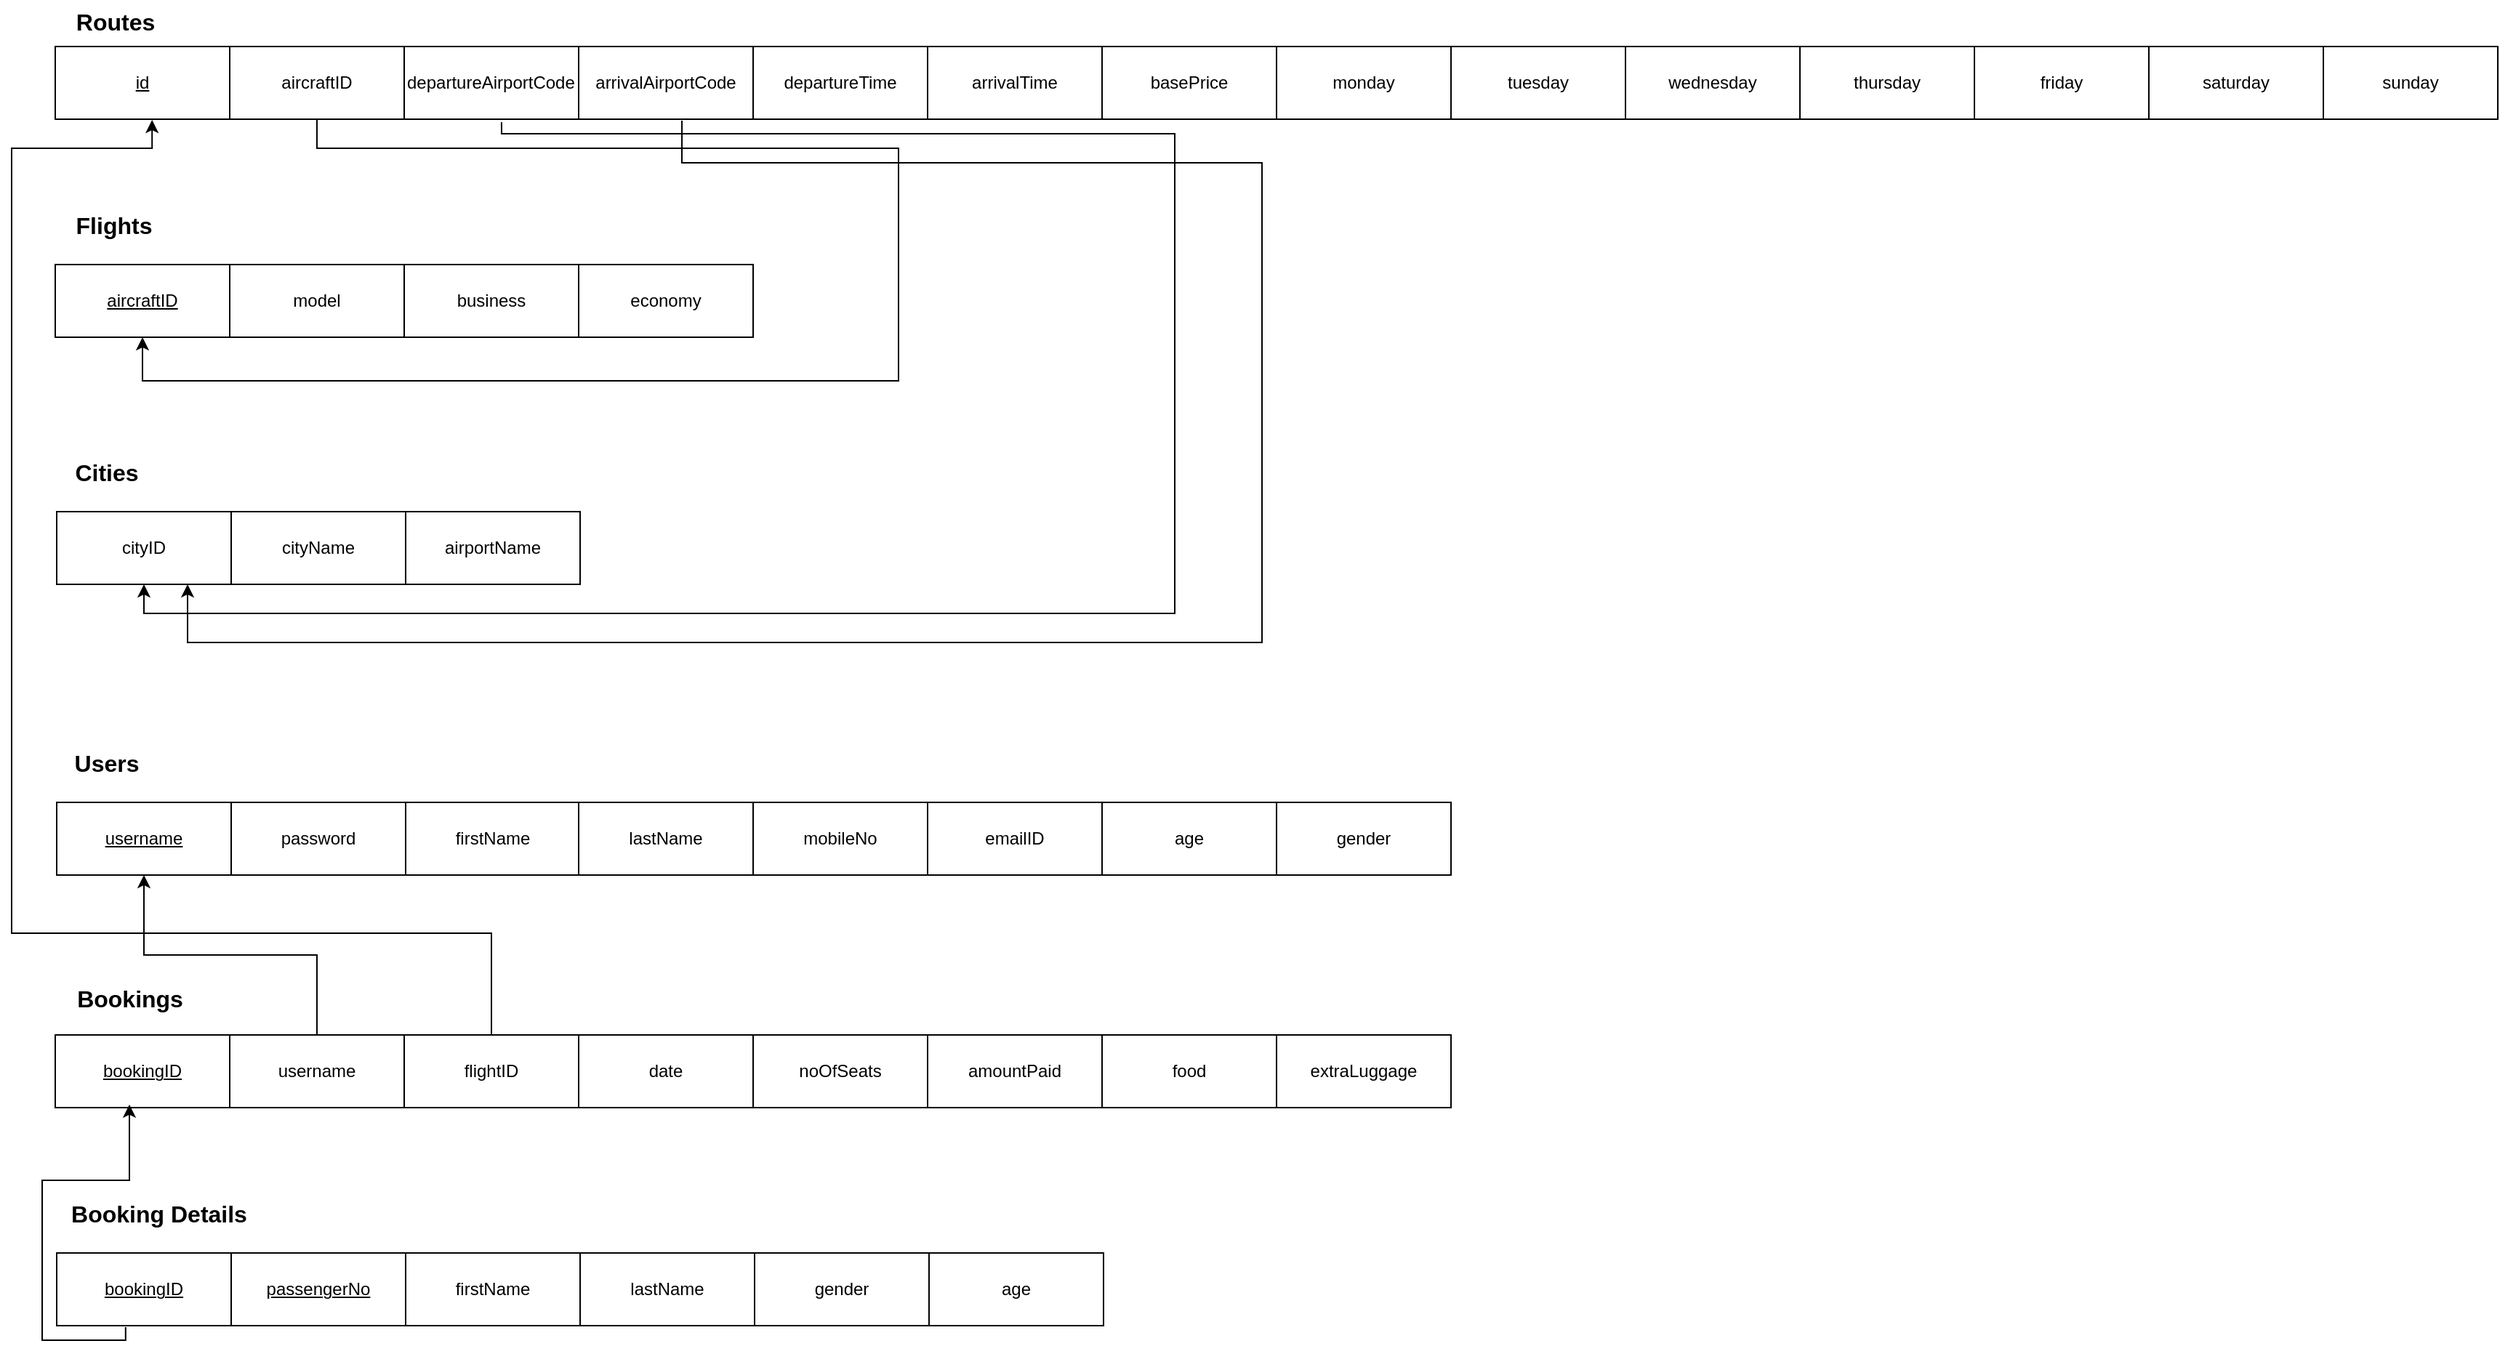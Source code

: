 <mxfile version="24.7.12">
  <diagram name="Page-1" id="sCcfLyy0vtP1j9GHQ2U_">
    <mxGraphModel dx="1114" dy="628" grid="1" gridSize="10" guides="1" tooltips="1" connect="1" arrows="1" fold="1" page="1" pageScale="1" pageWidth="850" pageHeight="1100" math="0" shadow="0">
      <root>
        <mxCell id="0" />
        <mxCell id="1" parent="0" />
        <mxCell id="HDAIHqW3xJN0AV3oF5u7-3" value="&lt;u&gt;id&lt;/u&gt;" style="rounded=0;whiteSpace=wrap;html=1;" parent="1" vertex="1">
          <mxGeometry x="40" y="80" width="120" height="50" as="geometry" />
        </mxCell>
        <mxCell id="HDAIHqW3xJN0AV3oF5u7-4" value="aircraftID" style="rounded=0;whiteSpace=wrap;html=1;" parent="1" vertex="1">
          <mxGeometry x="160" y="80" width="120" height="50" as="geometry" />
        </mxCell>
        <mxCell id="HDAIHqW3xJN0AV3oF5u7-5" value="&lt;div align=&quot;left&quot;&gt;departureAirportCode&lt;span style=&quot;white-space: pre;&quot;&gt;&#x9;&lt;/span&gt;&lt;/div&gt;" style="rounded=0;whiteSpace=wrap;html=1;align=left;" parent="1" vertex="1">
          <mxGeometry x="280" y="80" width="120" height="50" as="geometry" />
        </mxCell>
        <mxCell id="HDAIHqW3xJN0AV3oF5u7-6" value="arrivalAirportCode" style="rounded=0;whiteSpace=wrap;html=1;" parent="1" vertex="1">
          <mxGeometry x="400" y="80" width="120" height="50" as="geometry" />
        </mxCell>
        <mxCell id="HDAIHqW3xJN0AV3oF5u7-7" value="departureTime" style="rounded=0;whiteSpace=wrap;html=1;" parent="1" vertex="1">
          <mxGeometry x="520" y="80" width="120" height="50" as="geometry" />
        </mxCell>
        <mxCell id="HDAIHqW3xJN0AV3oF5u7-8" value="arrivalTime" style="rounded=0;whiteSpace=wrap;html=1;" parent="1" vertex="1">
          <mxGeometry x="640" y="80" width="120" height="50" as="geometry" />
        </mxCell>
        <mxCell id="HDAIHqW3xJN0AV3oF5u7-9" value="basePrice" style="rounded=0;whiteSpace=wrap;html=1;" parent="1" vertex="1">
          <mxGeometry x="760" y="80" width="120" height="50" as="geometry" />
        </mxCell>
        <mxCell id="HDAIHqW3xJN0AV3oF5u7-10" value="monday" style="rounded=0;whiteSpace=wrap;html=1;" parent="1" vertex="1">
          <mxGeometry x="880" y="80" width="120" height="50" as="geometry" />
        </mxCell>
        <mxCell id="HDAIHqW3xJN0AV3oF5u7-11" value="tuesday" style="rounded=0;whiteSpace=wrap;html=1;" parent="1" vertex="1">
          <mxGeometry x="1000" y="80" width="120" height="50" as="geometry" />
        </mxCell>
        <mxCell id="HDAIHqW3xJN0AV3oF5u7-12" value="wednesday" style="rounded=0;whiteSpace=wrap;html=1;" parent="1" vertex="1">
          <mxGeometry x="1120" y="80" width="120" height="50" as="geometry" />
        </mxCell>
        <mxCell id="HDAIHqW3xJN0AV3oF5u7-13" value="thursday" style="rounded=0;whiteSpace=wrap;html=1;" parent="1" vertex="1">
          <mxGeometry x="1240" y="80" width="120" height="50" as="geometry" />
        </mxCell>
        <mxCell id="HDAIHqW3xJN0AV3oF5u7-14" value="friday" style="rounded=0;whiteSpace=wrap;html=1;" parent="1" vertex="1">
          <mxGeometry x="1360" y="80" width="120" height="50" as="geometry" />
        </mxCell>
        <mxCell id="HDAIHqW3xJN0AV3oF5u7-15" value="saturday" style="rounded=0;whiteSpace=wrap;html=1;" parent="1" vertex="1">
          <mxGeometry x="1480" y="80" width="120" height="50" as="geometry" />
        </mxCell>
        <mxCell id="HDAIHqW3xJN0AV3oF5u7-16" value="sunday" style="rounded=0;whiteSpace=wrap;html=1;" parent="1" vertex="1">
          <mxGeometry x="1600" y="80" width="120" height="50" as="geometry" />
        </mxCell>
        <mxCell id="HDAIHqW3xJN0AV3oF5u7-17" value="&lt;b&gt;&lt;font style=&quot;font-size: 16px;&quot;&gt;Routes&lt;/font&gt;&lt;/b&gt;" style="text;html=1;align=center;verticalAlign=middle;resizable=0;points=[];autosize=1;strokeColor=none;fillColor=none;" parent="1" vertex="1">
          <mxGeometry x="41" y="48" width="80" height="30" as="geometry" />
        </mxCell>
        <mxCell id="HDAIHqW3xJN0AV3oF5u7-18" value="&lt;u&gt;aircraftID&lt;/u&gt;" style="rounded=0;whiteSpace=wrap;html=1;" parent="1" vertex="1">
          <mxGeometry x="40" y="230" width="120" height="50" as="geometry" />
        </mxCell>
        <mxCell id="HDAIHqW3xJN0AV3oF5u7-19" value="model" style="rounded=0;whiteSpace=wrap;html=1;" parent="1" vertex="1">
          <mxGeometry x="160" y="230" width="120" height="50" as="geometry" />
        </mxCell>
        <mxCell id="HDAIHqW3xJN0AV3oF5u7-20" value="business" style="rounded=0;whiteSpace=wrap;html=1;" parent="1" vertex="1">
          <mxGeometry x="280" y="230" width="120" height="50" as="geometry" />
        </mxCell>
        <mxCell id="HDAIHqW3xJN0AV3oF5u7-21" value="economy" style="rounded=0;whiteSpace=wrap;html=1;" parent="1" vertex="1">
          <mxGeometry x="400" y="230" width="120" height="50" as="geometry" />
        </mxCell>
        <mxCell id="HDAIHqW3xJN0AV3oF5u7-22" value="&lt;b&gt;&lt;font style=&quot;font-size: 16px;&quot;&gt;Flights&lt;/font&gt;&lt;/b&gt;" style="text;html=1;align=center;verticalAlign=middle;resizable=0;points=[];autosize=1;strokeColor=none;fillColor=none;" parent="1" vertex="1">
          <mxGeometry x="40" y="188" width="80" height="30" as="geometry" />
        </mxCell>
        <mxCell id="HDAIHqW3xJN0AV3oF5u7-23" value="" style="endArrow=classic;html=1;rounded=0;exitX=0.5;exitY=1;exitDx=0;exitDy=0;entryX=0.5;entryY=1;entryDx=0;entryDy=0;edgeStyle=orthogonalEdgeStyle;elbow=vertical;" parent="1" source="HDAIHqW3xJN0AV3oF5u7-4" target="HDAIHqW3xJN0AV3oF5u7-18" edge="1">
          <mxGeometry width="50" height="50" relative="1" as="geometry">
            <mxPoint x="450" y="310" as="sourcePoint" />
            <mxPoint x="500" y="260" as="targetPoint" />
            <Array as="points">
              <mxPoint x="220" y="150" />
              <mxPoint x="620" y="150" />
              <mxPoint x="620" y="310" />
              <mxPoint x="100" y="310" />
            </Array>
          </mxGeometry>
        </mxCell>
        <mxCell id="HDAIHqW3xJN0AV3oF5u7-24" value="cityID" style="rounded=0;whiteSpace=wrap;html=1;" parent="1" vertex="1">
          <mxGeometry x="41" y="400" width="120" height="50" as="geometry" />
        </mxCell>
        <mxCell id="HDAIHqW3xJN0AV3oF5u7-25" value="cityName" style="rounded=0;whiteSpace=wrap;html=1;" parent="1" vertex="1">
          <mxGeometry x="161" y="400" width="120" height="50" as="geometry" />
        </mxCell>
        <mxCell id="HDAIHqW3xJN0AV3oF5u7-26" value="airportName" style="rounded=0;whiteSpace=wrap;html=1;" parent="1" vertex="1">
          <mxGeometry x="281" y="400" width="120" height="50" as="geometry" />
        </mxCell>
        <mxCell id="HDAIHqW3xJN0AV3oF5u7-27" value="" style="endArrow=classic;html=1;rounded=0;entryX=0.5;entryY=1;entryDx=0;entryDy=0;exitX=0.558;exitY=1.04;exitDx=0;exitDy=0;exitPerimeter=0;edgeStyle=orthogonalEdgeStyle;" parent="1" source="HDAIHqW3xJN0AV3oF5u7-5" target="HDAIHqW3xJN0AV3oF5u7-24" edge="1">
          <mxGeometry width="50" height="50" relative="1" as="geometry">
            <mxPoint x="70" y="520" as="sourcePoint" />
            <mxPoint x="120" y="470" as="targetPoint" />
            <Array as="points">
              <mxPoint x="347" y="140" />
              <mxPoint x="810" y="140" />
              <mxPoint x="810" y="470" />
              <mxPoint x="101" y="470" />
            </Array>
          </mxGeometry>
        </mxCell>
        <mxCell id="HDAIHqW3xJN0AV3oF5u7-28" value="" style="endArrow=classic;html=1;rounded=0;entryX=0.75;entryY=1;entryDx=0;entryDy=0;edgeStyle=orthogonalEdgeStyle;exitX=0.592;exitY=1.02;exitDx=0;exitDy=0;exitPerimeter=0;" parent="1" source="HDAIHqW3xJN0AV3oF5u7-6" target="HDAIHqW3xJN0AV3oF5u7-24" edge="1">
          <mxGeometry width="50" height="50" relative="1" as="geometry">
            <mxPoint x="450" y="360" as="sourcePoint" />
            <mxPoint x="500" y="310" as="targetPoint" />
            <Array as="points">
              <mxPoint x="471" y="160" />
              <mxPoint x="870" y="160" />
              <mxPoint x="870" y="490" />
              <mxPoint x="131" y="490" />
            </Array>
          </mxGeometry>
        </mxCell>
        <mxCell id="HDAIHqW3xJN0AV3oF5u7-29" value="&lt;b&gt;&lt;font style=&quot;font-size: 16px;&quot;&gt;Cities&lt;/font&gt;&lt;/b&gt;" style="text;html=1;align=center;verticalAlign=middle;resizable=0;points=[];autosize=1;strokeColor=none;fillColor=none;" parent="1" vertex="1">
          <mxGeometry x="40" y="358" width="70" height="30" as="geometry" />
        </mxCell>
        <mxCell id="HDAIHqW3xJN0AV3oF5u7-30" value="&lt;u&gt;username&lt;/u&gt;" style="rounded=0;whiteSpace=wrap;html=1;" parent="1" vertex="1">
          <mxGeometry x="41" y="600" width="120" height="50" as="geometry" />
        </mxCell>
        <mxCell id="HDAIHqW3xJN0AV3oF5u7-31" value="password" style="rounded=0;whiteSpace=wrap;html=1;" parent="1" vertex="1">
          <mxGeometry x="161" y="600" width="120" height="50" as="geometry" />
        </mxCell>
        <mxCell id="HDAIHqW3xJN0AV3oF5u7-32" value="firstName" style="rounded=0;whiteSpace=wrap;html=1;" parent="1" vertex="1">
          <mxGeometry x="281" y="600" width="120" height="50" as="geometry" />
        </mxCell>
        <mxCell id="HDAIHqW3xJN0AV3oF5u7-33" value="lastName" style="rounded=0;whiteSpace=wrap;html=1;" parent="1" vertex="1">
          <mxGeometry x="400" y="600" width="120" height="50" as="geometry" />
        </mxCell>
        <mxCell id="HDAIHqW3xJN0AV3oF5u7-34" value="mobileNo" style="rounded=0;whiteSpace=wrap;html=1;" parent="1" vertex="1">
          <mxGeometry x="520" y="600" width="120" height="50" as="geometry" />
        </mxCell>
        <mxCell id="HDAIHqW3xJN0AV3oF5u7-35" value="emailID" style="rounded=0;whiteSpace=wrap;html=1;" parent="1" vertex="1">
          <mxGeometry x="640" y="600" width="120" height="50" as="geometry" />
        </mxCell>
        <mxCell id="HDAIHqW3xJN0AV3oF5u7-36" value="age" style="rounded=0;whiteSpace=wrap;html=1;" parent="1" vertex="1">
          <mxGeometry x="760" y="600" width="120" height="50" as="geometry" />
        </mxCell>
        <mxCell id="HDAIHqW3xJN0AV3oF5u7-37" value="gender" style="rounded=0;whiteSpace=wrap;html=1;" parent="1" vertex="1">
          <mxGeometry x="880" y="600" width="120" height="50" as="geometry" />
        </mxCell>
        <mxCell id="HDAIHqW3xJN0AV3oF5u7-38" value="&lt;b&gt;&lt;font style=&quot;font-size: 16px;&quot;&gt;Users&lt;/font&gt;&lt;/b&gt;" style="text;html=1;align=center;verticalAlign=middle;resizable=0;points=[];autosize=1;strokeColor=none;fillColor=none;" parent="1" vertex="1">
          <mxGeometry x="40" y="558" width="70" height="30" as="geometry" />
        </mxCell>
        <mxCell id="HDAIHqW3xJN0AV3oF5u7-39" value="&lt;u&gt;bookingID&lt;/u&gt;" style="rounded=0;whiteSpace=wrap;html=1;" parent="1" vertex="1">
          <mxGeometry x="40" y="760" width="120" height="50" as="geometry" />
        </mxCell>
        <mxCell id="HDAIHqW3xJN0AV3oF5u7-40" value="username" style="rounded=0;whiteSpace=wrap;html=1;" parent="1" vertex="1">
          <mxGeometry x="160" y="760" width="120" height="50" as="geometry" />
        </mxCell>
        <mxCell id="HDAIHqW3xJN0AV3oF5u7-41" value="flightID" style="rounded=0;whiteSpace=wrap;html=1;" parent="1" vertex="1">
          <mxGeometry x="280" y="760" width="120" height="50" as="geometry" />
        </mxCell>
        <mxCell id="HDAIHqW3xJN0AV3oF5u7-42" value="date" style="rounded=0;whiteSpace=wrap;html=1;" parent="1" vertex="1">
          <mxGeometry x="400" y="760" width="120" height="50" as="geometry" />
        </mxCell>
        <mxCell id="HDAIHqW3xJN0AV3oF5u7-43" value="noOfSeats" style="rounded=0;whiteSpace=wrap;html=1;" parent="1" vertex="1">
          <mxGeometry x="520" y="760" width="120" height="50" as="geometry" />
        </mxCell>
        <mxCell id="HDAIHqW3xJN0AV3oF5u7-44" value="amountPaid" style="rounded=0;whiteSpace=wrap;html=1;" parent="1" vertex="1">
          <mxGeometry x="640" y="760" width="120" height="50" as="geometry" />
        </mxCell>
        <mxCell id="HDAIHqW3xJN0AV3oF5u7-45" value="food" style="rounded=0;whiteSpace=wrap;html=1;" parent="1" vertex="1">
          <mxGeometry x="760" y="760" width="120" height="50" as="geometry" />
        </mxCell>
        <mxCell id="HDAIHqW3xJN0AV3oF5u7-46" value="extraLuggage" style="rounded=0;whiteSpace=wrap;html=1;" parent="1" vertex="1">
          <mxGeometry x="880" y="760" width="120" height="50" as="geometry" />
        </mxCell>
        <mxCell id="HDAIHqW3xJN0AV3oF5u7-47" value="&lt;b&gt;&lt;font style=&quot;font-size: 16px;&quot;&gt;Bookings&lt;/font&gt;&lt;/b&gt;" style="text;html=1;align=center;verticalAlign=middle;resizable=0;points=[];autosize=1;strokeColor=none;fillColor=none;" parent="1" vertex="1">
          <mxGeometry x="41" y="720" width="100" height="30" as="geometry" />
        </mxCell>
        <mxCell id="HDAIHqW3xJN0AV3oF5u7-48" value="" style="endArrow=classic;html=1;rounded=0;exitX=0.5;exitY=0;exitDx=0;exitDy=0;exitPerimeter=0;entryX=0.5;entryY=1;entryDx=0;entryDy=0;edgeStyle=orthogonalEdgeStyle;" parent="1" source="HDAIHqW3xJN0AV3oF5u7-40" target="HDAIHqW3xJN0AV3oF5u7-30" edge="1">
          <mxGeometry width="50" height="50" relative="1" as="geometry">
            <mxPoint x="220" y="750" as="sourcePoint" />
            <mxPoint x="270" y="700" as="targetPoint" />
          </mxGeometry>
        </mxCell>
        <mxCell id="HDAIHqW3xJN0AV3oF5u7-49" value="" style="endArrow=classic;html=1;rounded=0;exitX=0.5;exitY=0;exitDx=0;exitDy=0;entryX=0.555;entryY=1.01;entryDx=0;entryDy=0;entryPerimeter=0;edgeStyle=orthogonalEdgeStyle;" parent="1" source="HDAIHqW3xJN0AV3oF5u7-41" target="HDAIHqW3xJN0AV3oF5u7-3" edge="1">
          <mxGeometry width="50" height="50" relative="1" as="geometry">
            <mxPoint x="330" y="740" as="sourcePoint" />
            <mxPoint x="380" y="690" as="targetPoint" />
            <Array as="points">
              <mxPoint x="340" y="690" />
              <mxPoint x="10" y="690" />
              <mxPoint x="10" y="150" />
              <mxPoint x="107" y="150" />
            </Array>
          </mxGeometry>
        </mxCell>
        <mxCell id="HDAIHqW3xJN0AV3oF5u7-50" value="&lt;u&gt;bookingID&lt;/u&gt;" style="rounded=0;whiteSpace=wrap;html=1;" parent="1" vertex="1">
          <mxGeometry x="41" y="910" width="120" height="50" as="geometry" />
        </mxCell>
        <mxCell id="HDAIHqW3xJN0AV3oF5u7-51" value="&lt;u&gt;passengerNo&lt;/u&gt;" style="rounded=0;whiteSpace=wrap;html=1;" parent="1" vertex="1">
          <mxGeometry x="161" y="910" width="120" height="50" as="geometry" />
        </mxCell>
        <mxCell id="HDAIHqW3xJN0AV3oF5u7-52" value="firstName" style="rounded=0;whiteSpace=wrap;html=1;" parent="1" vertex="1">
          <mxGeometry x="281" y="910" width="120" height="50" as="geometry" />
        </mxCell>
        <mxCell id="HDAIHqW3xJN0AV3oF5u7-53" value="lastName" style="rounded=0;whiteSpace=wrap;html=1;" parent="1" vertex="1">
          <mxGeometry x="401" y="910" width="120" height="50" as="geometry" />
        </mxCell>
        <mxCell id="HDAIHqW3xJN0AV3oF5u7-54" value="gender" style="rounded=0;whiteSpace=wrap;html=1;" parent="1" vertex="1">
          <mxGeometry x="521" y="910" width="120" height="50" as="geometry" />
        </mxCell>
        <mxCell id="HDAIHqW3xJN0AV3oF5u7-56" value="age" style="rounded=0;whiteSpace=wrap;html=1;" parent="1" vertex="1">
          <mxGeometry x="641" y="910" width="120" height="50" as="geometry" />
        </mxCell>
        <mxCell id="HDAIHqW3xJN0AV3oF5u7-57" value="&lt;b style=&quot;font-size: 16px;&quot;&gt;Booking Details&lt;br&gt;&lt;/b&gt;" style="text;html=1;align=center;verticalAlign=middle;resizable=0;points=[];autosize=1;strokeColor=none;fillColor=none;" parent="1" vertex="1">
          <mxGeometry x="41" y="868" width="140" height="30" as="geometry" />
        </mxCell>
        <mxCell id="HDAIHqW3xJN0AV3oF5u7-58" value="" style="endArrow=classic;html=1;rounded=0;exitX=0.395;exitY=1.019;exitDx=0;exitDy=0;exitPerimeter=0;entryX=0.425;entryY=0.958;entryDx=0;entryDy=0;entryPerimeter=0;edgeStyle=orthogonalEdgeStyle;" parent="1" source="HDAIHqW3xJN0AV3oF5u7-50" target="HDAIHqW3xJN0AV3oF5u7-39" edge="1">
          <mxGeometry width="50" height="50" relative="1" as="geometry">
            <mxPoint x="60" y="1030" as="sourcePoint" />
            <mxPoint x="110" y="980" as="targetPoint" />
          </mxGeometry>
        </mxCell>
      </root>
    </mxGraphModel>
  </diagram>
</mxfile>
